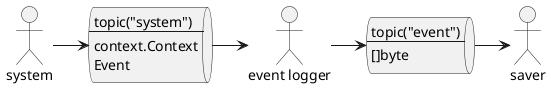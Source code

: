 @startuml

queue system..event[
topic("system")
--
context.Context
Event
]

queue event..bytes[
topic("event")
--
[]byte
]

actor system
system->system..event
system..event->:event logger:
:event logger:->event..bytes
event..bytes->saver

@enduml
